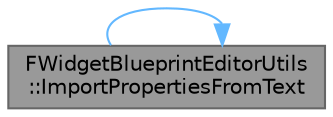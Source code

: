 digraph "FWidgetBlueprintEditorUtils::ImportPropertiesFromText"
{
 // INTERACTIVE_SVG=YES
 // LATEX_PDF_SIZE
  bgcolor="transparent";
  edge [fontname=Helvetica,fontsize=10,labelfontname=Helvetica,labelfontsize=10];
  node [fontname=Helvetica,fontsize=10,shape=box,height=0.2,width=0.4];
  rankdir="LR";
  Node1 [id="Node000001",label="FWidgetBlueprintEditorUtils\l::ImportPropertiesFromText",height=0.2,width=0.4,color="gray40", fillcolor="grey60", style="filled", fontcolor="black",tooltip="Attempts to import any property in the map and apply it to a property with the same name on the objec..."];
  Node1 -> Node1 [id="edge1_Node000001_Node000001",color="steelblue1",style="solid",tooltip=" "];
}
